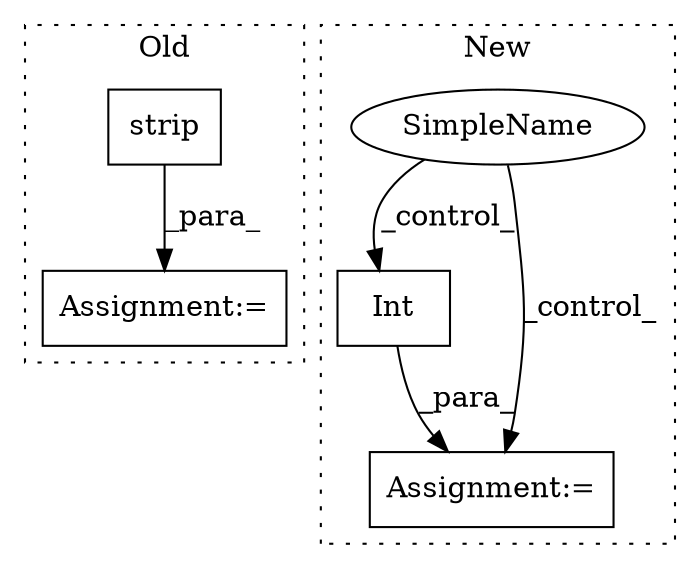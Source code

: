 digraph G {
subgraph cluster0 {
1 [label="strip" a="32" s="18397" l="7" shape="box"];
3 [label="Assignment:=" a="7" s="18372" l="1" shape="box"];
label = "Old";
style="dotted";
}
subgraph cluster1 {
2 [label="Int" a="32" s="19823,19842" l="4,1" shape="box"];
4 [label="Assignment:=" a="7" s="19822" l="1" shape="box"];
5 [label="SimpleName" a="42" s="" l="" shape="ellipse"];
label = "New";
style="dotted";
}
1 -> 3 [label="_para_"];
2 -> 4 [label="_para_"];
5 -> 4 [label="_control_"];
5 -> 2 [label="_control_"];
}
